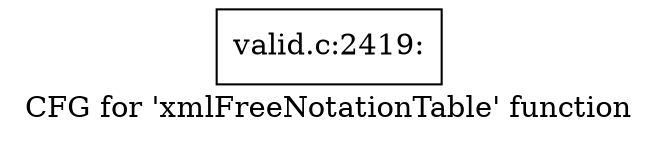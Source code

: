 digraph "CFG for 'xmlFreeNotationTable' function" {
	label="CFG for 'xmlFreeNotationTable' function";

	Node0x4fb5ff0 [shape=record,label="{valid.c:2419:}"];
}
